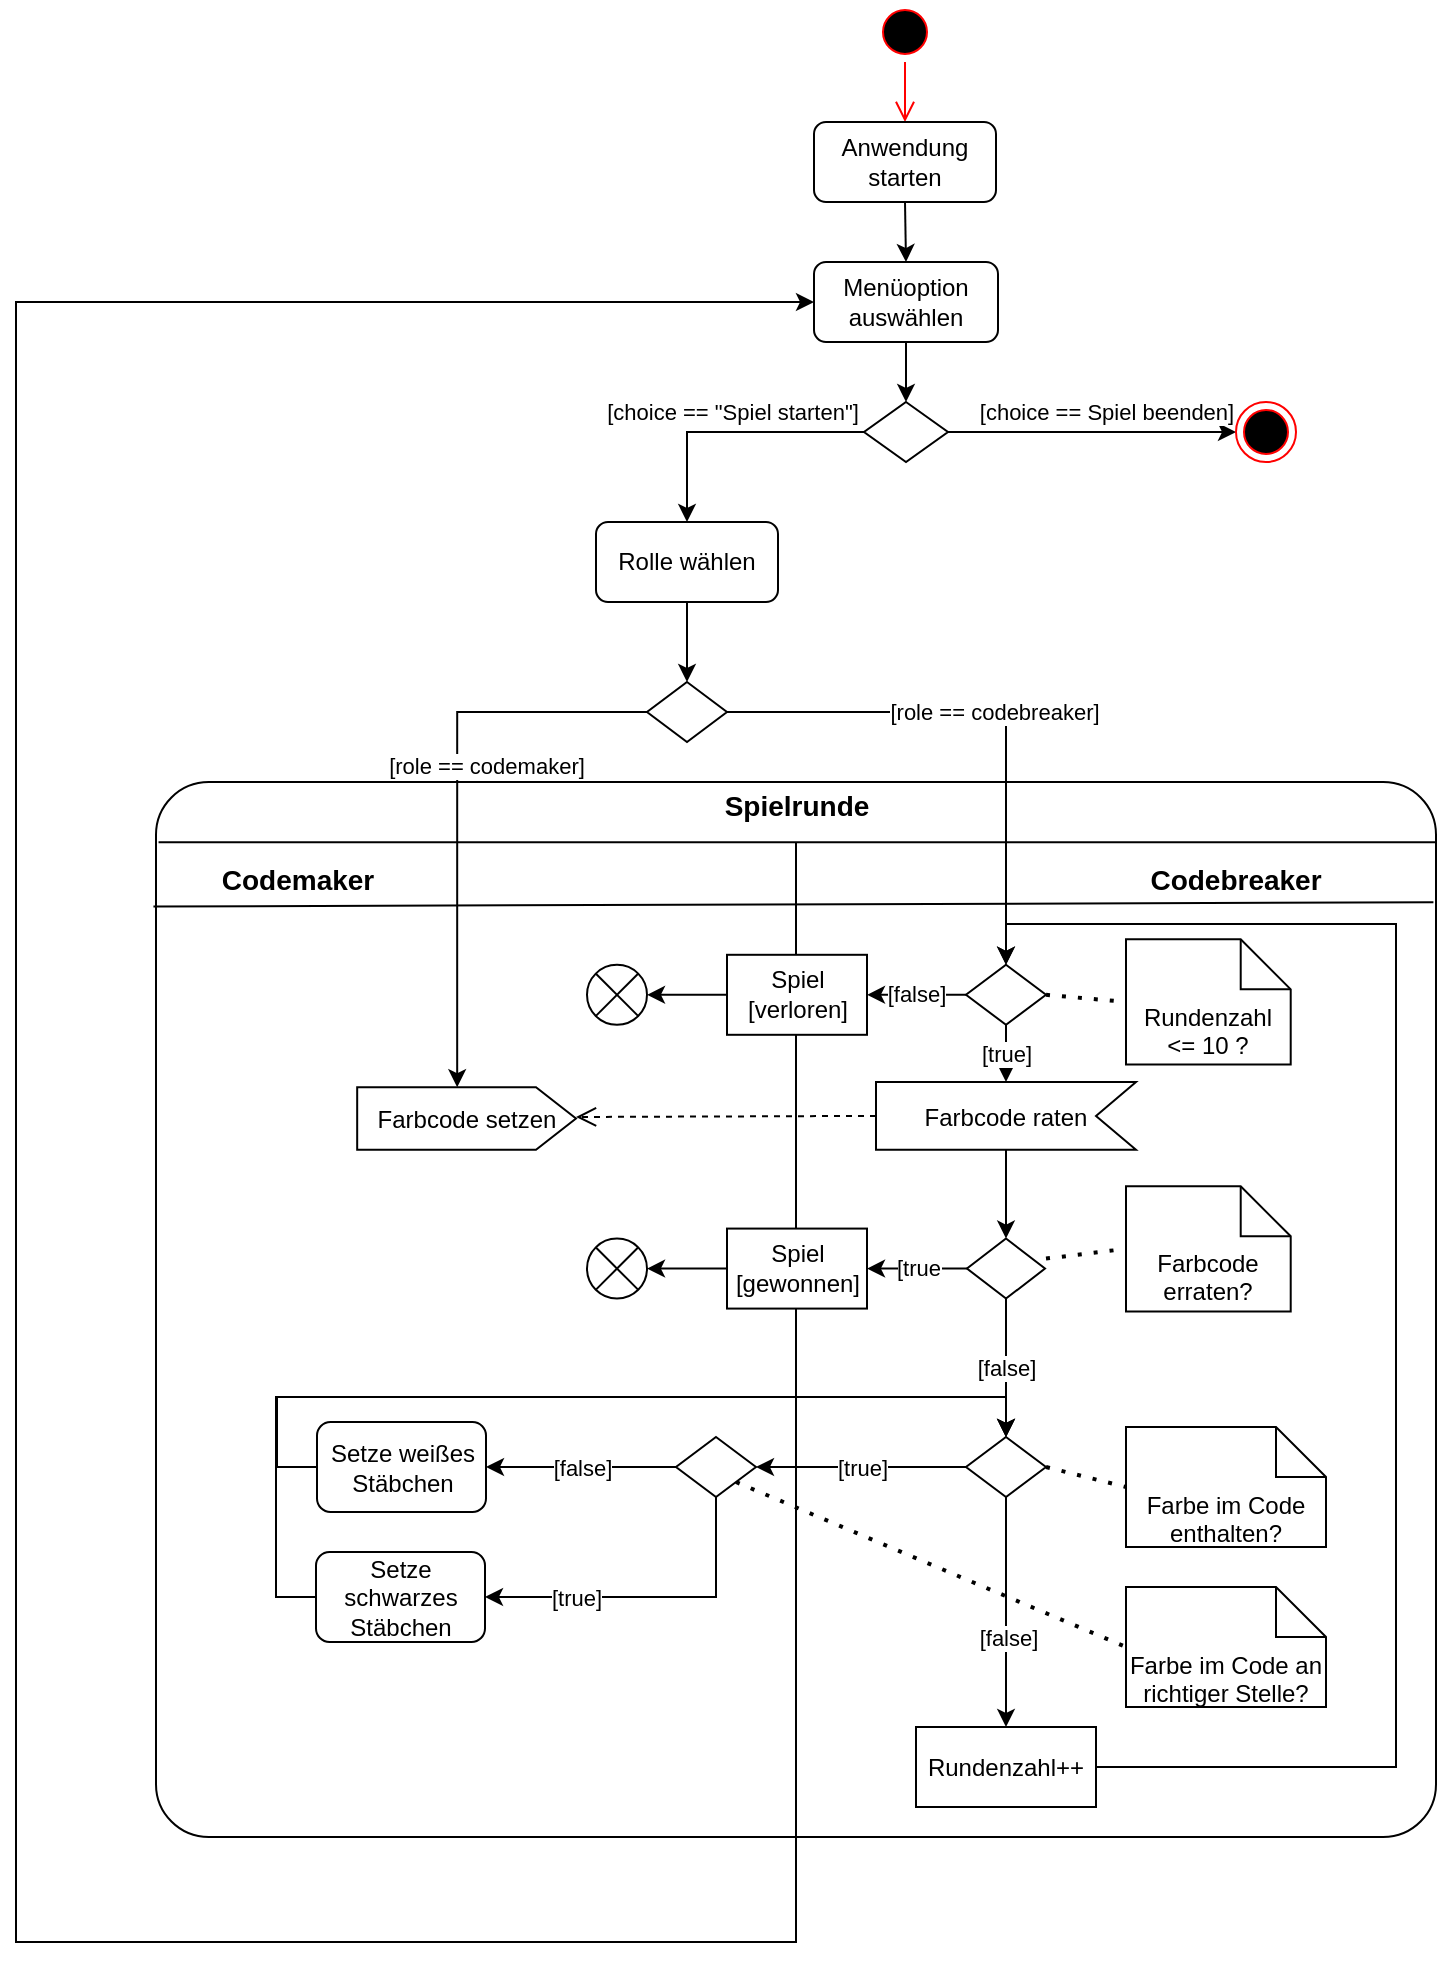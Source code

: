 <mxfile version="21.2.8" type="device">
  <diagram name="Page-1" id="C5HD7RrzjU2cgvFhT7br">
    <mxGraphModel dx="2284" dy="846" grid="1" gridSize="10" guides="1" tooltips="1" connect="1" arrows="1" fold="1" page="1" pageScale="1" pageWidth="850" pageHeight="1100" math="0" shadow="0">
      <root>
        <mxCell id="0" />
        <mxCell id="1" parent="0" />
        <mxCell id="xfgqFInzrt2F2nNXEhMC-96" style="edgeStyle=orthogonalEdgeStyle;rounded=0;orthogonalLoop=1;jettySize=auto;html=1;exitX=0.5;exitY=1;exitDx=0;exitDy=0;entryX=0;entryY=0.5;entryDx=0;entryDy=0;" parent="1" source="xfgqFInzrt2F2nNXEhMC-44" target="6mnyKnMKoBdTDlpZ-iiz-33" edge="1">
          <mxGeometry relative="1" as="geometry">
            <Array as="points">
              <mxPoint x="350" y="1110" />
              <mxPoint x="-40" y="1110" />
              <mxPoint x="-40" y="290" />
            </Array>
          </mxGeometry>
        </mxCell>
        <mxCell id="xfgqFInzrt2F2nNXEhMC-44" value="" style="rounded=1;whiteSpace=wrap;html=1;container=0;arcSize=5;" parent="1" vertex="1">
          <mxGeometry x="30" y="530" width="640" height="527.5" as="geometry" />
        </mxCell>
        <mxCell id="6mnyKnMKoBdTDlpZ-iiz-1" value="" style="ellipse;html=1;shape=startState;fillColor=#000000;strokeColor=#ff0000;" parent="1" vertex="1">
          <mxGeometry x="389.5" y="140" width="30" height="30" as="geometry" />
        </mxCell>
        <mxCell id="6mnyKnMKoBdTDlpZ-iiz-2" value="" style="edgeStyle=orthogonalEdgeStyle;html=1;verticalAlign=bottom;endArrow=open;endSize=8;strokeColor=#ff0000;rounded=0;entryX=0.5;entryY=0;entryDx=0;entryDy=0;" parent="1" source="6mnyKnMKoBdTDlpZ-iiz-1" target="6mnyKnMKoBdTDlpZ-iiz-4" edge="1">
          <mxGeometry relative="1" as="geometry">
            <mxPoint x="398" y="210" as="targetPoint" />
          </mxGeometry>
        </mxCell>
        <mxCell id="6mnyKnMKoBdTDlpZ-iiz-34" style="edgeStyle=orthogonalEdgeStyle;rounded=0;orthogonalLoop=1;jettySize=auto;html=1;exitX=0.5;exitY=1;exitDx=0;exitDy=0;entryX=0.5;entryY=0;entryDx=0;entryDy=0;" parent="1" source="6mnyKnMKoBdTDlpZ-iiz-4" target="6mnyKnMKoBdTDlpZ-iiz-33" edge="1">
          <mxGeometry relative="1" as="geometry" />
        </mxCell>
        <mxCell id="6mnyKnMKoBdTDlpZ-iiz-4" value="&lt;div&gt;Anwendung starten&lt;/div&gt;" style="rounded=1;whiteSpace=wrap;html=1;" parent="1" vertex="1">
          <mxGeometry x="359" y="200" width="91" height="40" as="geometry" />
        </mxCell>
        <mxCell id="6mnyKnMKoBdTDlpZ-iiz-15" style="edgeStyle=orthogonalEdgeStyle;rounded=0;orthogonalLoop=1;jettySize=auto;html=1;exitX=0;exitY=0.5;exitDx=0;exitDy=0;entryX=0.5;entryY=0;entryDx=0;entryDy=0;" parent="1" source="6mnyKnMKoBdTDlpZ-iiz-7" target="6mnyKnMKoBdTDlpZ-iiz-21" edge="1">
          <mxGeometry relative="1" as="geometry">
            <mxPoint x="210" y="420" as="targetPoint" />
          </mxGeometry>
        </mxCell>
        <mxCell id="6mnyKnMKoBdTDlpZ-iiz-36" value="[choice == &quot;Spiel starten&quot;]" style="edgeLabel;html=1;align=center;verticalAlign=middle;resizable=0;points=[];" parent="6mnyKnMKoBdTDlpZ-iiz-15" vertex="1" connectable="0">
          <mxGeometry x="-0.395" relative="1" as="geometry">
            <mxPoint x="-26" y="-10" as="offset" />
          </mxGeometry>
        </mxCell>
        <mxCell id="6mnyKnMKoBdTDlpZ-iiz-17" style="edgeStyle=orthogonalEdgeStyle;rounded=0;orthogonalLoop=1;jettySize=auto;html=1;exitX=1;exitY=0.5;exitDx=0;exitDy=0;entryX=0;entryY=0.5;entryDx=0;entryDy=0;" parent="1" source="6mnyKnMKoBdTDlpZ-iiz-7" target="6mnyKnMKoBdTDlpZ-iiz-12" edge="1">
          <mxGeometry relative="1" as="geometry">
            <mxPoint x="613" y="520" as="targetPoint" />
          </mxGeometry>
        </mxCell>
        <mxCell id="6mnyKnMKoBdTDlpZ-iiz-37" value="[choice == Spiel beenden]" style="edgeLabel;html=1;align=center;verticalAlign=middle;resizable=0;points=[];" parent="6mnyKnMKoBdTDlpZ-iiz-17" vertex="1" connectable="0">
          <mxGeometry x="-0.535" y="1" relative="1" as="geometry">
            <mxPoint x="45" y="-9" as="offset" />
          </mxGeometry>
        </mxCell>
        <mxCell id="6mnyKnMKoBdTDlpZ-iiz-7" value="" style="rhombus;whiteSpace=wrap;html=1;" parent="1" vertex="1">
          <mxGeometry x="384" y="340" width="42" height="30" as="geometry" />
        </mxCell>
        <mxCell id="6mnyKnMKoBdTDlpZ-iiz-12" value="" style="ellipse;html=1;shape=endState;fillColor=#000000;strokeColor=#ff0000;" parent="1" vertex="1">
          <mxGeometry x="570" y="340" width="30" height="30" as="geometry" />
        </mxCell>
        <mxCell id="6mnyKnMKoBdTDlpZ-iiz-24" style="edgeStyle=orthogonalEdgeStyle;rounded=0;orthogonalLoop=1;jettySize=auto;html=1;exitX=0.5;exitY=1;exitDx=0;exitDy=0;entryX=0.5;entryY=0;entryDx=0;entryDy=0;" parent="1" source="6mnyKnMKoBdTDlpZ-iiz-21" target="6mnyKnMKoBdTDlpZ-iiz-23" edge="1">
          <mxGeometry relative="1" as="geometry" />
        </mxCell>
        <mxCell id="6mnyKnMKoBdTDlpZ-iiz-21" value="&lt;div&gt;Rolle wählen&lt;/div&gt;" style="rounded=1;whiteSpace=wrap;html=1;" parent="1" vertex="1">
          <mxGeometry x="250" y="400" width="91" height="40" as="geometry" />
        </mxCell>
        <mxCell id="6mnyKnMKoBdTDlpZ-iiz-29" style="edgeStyle=orthogonalEdgeStyle;rounded=0;orthogonalLoop=1;jettySize=auto;html=1;exitX=0;exitY=0.5;exitDx=0;exitDy=0;entryX=0;entryY=0;entryDx=50;entryDy=0;entryPerimeter=0;" parent="1" source="6mnyKnMKoBdTDlpZ-iiz-23" target="xfgqFInzrt2F2nNXEhMC-38" edge="1">
          <mxGeometry relative="1" as="geometry">
            <mxPoint x="165" y="540" as="targetPoint" />
          </mxGeometry>
        </mxCell>
        <mxCell id="6mnyKnMKoBdTDlpZ-iiz-31" value="[role == codemaker]" style="edgeLabel;html=1;align=center;verticalAlign=middle;resizable=0;points=[];" parent="6mnyKnMKoBdTDlpZ-iiz-29" vertex="1" connectable="0">
          <mxGeometry x="-0.091" y="3" relative="1" as="geometry">
            <mxPoint x="11" y="-7" as="offset" />
          </mxGeometry>
        </mxCell>
        <mxCell id="xfgqFInzrt2F2nNXEhMC-80" value="[role == codebreaker]" style="edgeStyle=orthogonalEdgeStyle;rounded=0;orthogonalLoop=1;jettySize=auto;html=1;exitX=1;exitY=0.5;exitDx=0;exitDy=0;entryX=0.5;entryY=0;entryDx=0;entryDy=0;" parent="1" source="6mnyKnMKoBdTDlpZ-iiz-23" target="xfgqFInzrt2F2nNXEhMC-6" edge="1">
          <mxGeometry relative="1" as="geometry">
            <mxPoint x="455" y="560" as="targetPoint" />
          </mxGeometry>
        </mxCell>
        <mxCell id="6mnyKnMKoBdTDlpZ-iiz-23" value="" style="rhombus;whiteSpace=wrap;html=1;" parent="1" vertex="1">
          <mxGeometry x="275.5" y="480" width="40" height="30" as="geometry" />
        </mxCell>
        <mxCell id="6mnyKnMKoBdTDlpZ-iiz-35" style="edgeStyle=orthogonalEdgeStyle;rounded=0;orthogonalLoop=1;jettySize=auto;html=1;exitX=0.5;exitY=1;exitDx=0;exitDy=0;" parent="1" source="6mnyKnMKoBdTDlpZ-iiz-33" target="6mnyKnMKoBdTDlpZ-iiz-7" edge="1">
          <mxGeometry relative="1" as="geometry" />
        </mxCell>
        <mxCell id="6mnyKnMKoBdTDlpZ-iiz-33" value="Menüoption auswählen" style="rounded=1;whiteSpace=wrap;html=1;" parent="1" vertex="1">
          <mxGeometry x="359" y="270" width="92" height="40" as="geometry" />
        </mxCell>
        <mxCell id="xfgqFInzrt2F2nNXEhMC-84" value="[true" style="edgeStyle=orthogonalEdgeStyle;rounded=0;orthogonalLoop=1;jettySize=auto;html=1;exitX=0;exitY=0.5;exitDx=0;exitDy=0;entryX=1;entryY=0.5;entryDx=0;entryDy=0;" parent="1" source="6mnyKnMKoBdTDlpZ-iiz-58" target="6mnyKnMKoBdTDlpZ-iiz-45" edge="1">
          <mxGeometry relative="1" as="geometry" />
        </mxCell>
        <mxCell id="-JMtcEVkYMEbGsDYnE0R-2" value="[false]" style="edgeStyle=orthogonalEdgeStyle;rounded=0;orthogonalLoop=1;jettySize=auto;html=1;exitX=0.5;exitY=1;exitDx=0;exitDy=0;entryX=0.5;entryY=0;entryDx=0;entryDy=0;" edge="1" parent="1" source="6mnyKnMKoBdTDlpZ-iiz-58" target="xfgqFInzrt2F2nNXEhMC-55">
          <mxGeometry relative="1" as="geometry" />
        </mxCell>
        <mxCell id="6mnyKnMKoBdTDlpZ-iiz-58" value="" style="rhombus;whiteSpace=wrap;html=1;container=0;" parent="1" vertex="1">
          <mxGeometry x="435.5" y="758.29" width="39" height="30" as="geometry" />
        </mxCell>
        <mxCell id="xfgqFInzrt2F2nNXEhMC-19" value="[false]" style="edgeStyle=orthogonalEdgeStyle;rounded=0;orthogonalLoop=1;jettySize=auto;html=1;exitX=0;exitY=0.5;exitDx=0;exitDy=0;entryX=1;entryY=0.5;entryDx=0;entryDy=0;" parent="1" source="xfgqFInzrt2F2nNXEhMC-6" target="6mnyKnMKoBdTDlpZ-iiz-44" edge="1">
          <mxGeometry relative="1" as="geometry" />
        </mxCell>
        <mxCell id="-JMtcEVkYMEbGsDYnE0R-1" value="[true]" style="edgeStyle=orthogonalEdgeStyle;rounded=0;orthogonalLoop=1;jettySize=auto;html=1;exitX=0.5;exitY=1;exitDx=0;exitDy=0;entryX=0;entryY=0;entryDx=65;entryDy=0;entryPerimeter=0;" edge="1" parent="1" source="xfgqFInzrt2F2nNXEhMC-6" target="xfgqFInzrt2F2nNXEhMC-39">
          <mxGeometry relative="1" as="geometry" />
        </mxCell>
        <mxCell id="xfgqFInzrt2F2nNXEhMC-6" value="" style="rhombus;whiteSpace=wrap;html=1;container=0;" parent="1" vertex="1">
          <mxGeometry x="435" y="621.4" width="40" height="30" as="geometry" />
        </mxCell>
        <mxCell id="xfgqFInzrt2F2nNXEhMC-10" value="" style="endArrow=none;dashed=1;html=1;dashPattern=1 3;strokeWidth=2;rounded=0;entryX=0;entryY=0.5;entryDx=0;entryDy=0;entryPerimeter=0;" parent="1" target="xfgqFInzrt2F2nNXEhMC-9" edge="1">
          <mxGeometry width="50" height="50" relative="1" as="geometry">
            <mxPoint x="475" y="768.29" as="sourcePoint" />
            <mxPoint x="435" y="698.29" as="targetPoint" />
          </mxGeometry>
        </mxCell>
        <mxCell id="xfgqFInzrt2F2nNXEhMC-68" value="[true]&lt;br&gt;" style="edgeStyle=orthogonalEdgeStyle;rounded=0;orthogonalLoop=1;jettySize=auto;html=1;exitX=0;exitY=0.5;exitDx=0;exitDy=0;entryX=1;entryY=0.5;entryDx=0;entryDy=0;" parent="1" source="xfgqFInzrt2F2nNXEhMC-55" target="xfgqFInzrt2F2nNXEhMC-67" edge="1">
          <mxGeometry relative="1" as="geometry" />
        </mxCell>
        <mxCell id="xfgqFInzrt2F2nNXEhMC-73" style="edgeStyle=orthogonalEdgeStyle;rounded=0;orthogonalLoop=1;jettySize=auto;html=1;exitX=0.5;exitY=1;exitDx=0;exitDy=0;entryX=0.5;entryY=0;entryDx=0;entryDy=0;" parent="1" source="xfgqFInzrt2F2nNXEhMC-55" target="xfgqFInzrt2F2nNXEhMC-72" edge="1">
          <mxGeometry relative="1" as="geometry" />
        </mxCell>
        <mxCell id="xfgqFInzrt2F2nNXEhMC-74" value="[false]" style="edgeLabel;html=1;align=center;verticalAlign=middle;resizable=0;points=[];container=0;" parent="xfgqFInzrt2F2nNXEhMC-73" vertex="1" connectable="0">
          <mxGeometry x="0.217" y="1" relative="1" as="geometry">
            <mxPoint as="offset" />
          </mxGeometry>
        </mxCell>
        <mxCell id="xfgqFInzrt2F2nNXEhMC-55" value="" style="rhombus;whiteSpace=wrap;html=1;container=0;" parent="1" vertex="1">
          <mxGeometry x="435" y="857.5" width="40" height="30" as="geometry" />
        </mxCell>
        <mxCell id="xfgqFInzrt2F2nNXEhMC-59" value="Farbe im Code enthalten?" style="shape=note2;boundedLbl=1;whiteSpace=wrap;html=1;size=25;verticalAlign=top;align=center;container=0;" parent="1" vertex="1">
          <mxGeometry x="515" y="852.5" width="100" height="60" as="geometry" />
        </mxCell>
        <mxCell id="xfgqFInzrt2F2nNXEhMC-60" value="" style="endArrow=none;dashed=1;html=1;dashPattern=1 3;strokeWidth=2;rounded=0;exitX=1;exitY=0.5;exitDx=0;exitDy=0;entryX=0;entryY=0.5;entryDx=0;entryDy=0;entryPerimeter=0;" parent="1" source="xfgqFInzrt2F2nNXEhMC-55" target="xfgqFInzrt2F2nNXEhMC-59" edge="1">
          <mxGeometry width="50" height="50" relative="1" as="geometry">
            <mxPoint x="485" y="827.5" as="sourcePoint" />
            <mxPoint x="525" y="827.5" as="targetPoint" />
          </mxGeometry>
        </mxCell>
        <mxCell id="xfgqFInzrt2F2nNXEhMC-76" style="edgeStyle=orthogonalEdgeStyle;rounded=0;orthogonalLoop=1;jettySize=auto;html=1;exitX=0;exitY=0.5;exitDx=0;exitDy=0;entryX=0.5;entryY=0;entryDx=0;entryDy=0;" parent="1" source="xfgqFInzrt2F2nNXEhMC-61" target="xfgqFInzrt2F2nNXEhMC-55" edge="1">
          <mxGeometry relative="1" as="geometry" />
        </mxCell>
        <mxCell id="xfgqFInzrt2F2nNXEhMC-61" value="Setze weißes Stäbchen" style="rounded=1;whiteSpace=wrap;html=1;container=0;" parent="1" vertex="1">
          <mxGeometry x="110.5" y="850" width="84.5" height="45" as="geometry" />
        </mxCell>
        <mxCell id="xfgqFInzrt2F2nNXEhMC-77" style="edgeStyle=orthogonalEdgeStyle;rounded=0;orthogonalLoop=1;jettySize=auto;html=1;exitX=0;exitY=0.5;exitDx=0;exitDy=0;entryX=0.5;entryY=0;entryDx=0;entryDy=0;" parent="1" source="xfgqFInzrt2F2nNXEhMC-63" target="xfgqFInzrt2F2nNXEhMC-55" edge="1">
          <mxGeometry relative="1" as="geometry" />
        </mxCell>
        <mxCell id="xfgqFInzrt2F2nNXEhMC-63" value="Setze schwarzes Stäbchen" style="rounded=1;whiteSpace=wrap;html=1;container=0;" parent="1" vertex="1">
          <mxGeometry x="110" y="915" width="84.5" height="45" as="geometry" />
        </mxCell>
        <mxCell id="xfgqFInzrt2F2nNXEhMC-65" value="Farbe im Code an richtiger Stelle?" style="shape=note2;boundedLbl=1;whiteSpace=wrap;html=1;size=25;verticalAlign=top;align=center;container=0;" parent="1" vertex="1">
          <mxGeometry x="515" y="932.5" width="100" height="60" as="geometry" />
        </mxCell>
        <mxCell id="xfgqFInzrt2F2nNXEhMC-66" value="" style="endArrow=none;dashed=1;html=1;dashPattern=1 3;strokeWidth=2;rounded=0;exitX=1;exitY=1;exitDx=0;exitDy=0;entryX=0;entryY=0.5;entryDx=0;entryDy=0;entryPerimeter=0;" parent="1" source="xfgqFInzrt2F2nNXEhMC-67" target="xfgqFInzrt2F2nNXEhMC-65" edge="1">
          <mxGeometry width="50" height="50" relative="1" as="geometry">
            <mxPoint x="419.5" y="937.5" as="sourcePoint" />
            <mxPoint x="470" y="902.5" as="targetPoint" />
          </mxGeometry>
        </mxCell>
        <mxCell id="xfgqFInzrt2F2nNXEhMC-70" value="[false]" style="edgeStyle=orthogonalEdgeStyle;rounded=0;orthogonalLoop=1;jettySize=auto;html=1;exitX=0;exitY=0.5;exitDx=0;exitDy=0;entryX=1;entryY=0.5;entryDx=0;entryDy=0;" parent="1" source="xfgqFInzrt2F2nNXEhMC-67" target="xfgqFInzrt2F2nNXEhMC-61" edge="1">
          <mxGeometry relative="1" as="geometry" />
        </mxCell>
        <mxCell id="xfgqFInzrt2F2nNXEhMC-71" value="[true]" style="edgeStyle=orthogonalEdgeStyle;rounded=0;orthogonalLoop=1;jettySize=auto;html=1;exitX=0.5;exitY=1;exitDx=0;exitDy=0;entryX=1;entryY=0.5;entryDx=0;entryDy=0;" parent="1" source="xfgqFInzrt2F2nNXEhMC-67" target="xfgqFInzrt2F2nNXEhMC-63" edge="1">
          <mxGeometry x="0.45" relative="1" as="geometry">
            <mxPoint as="offset" />
          </mxGeometry>
        </mxCell>
        <mxCell id="xfgqFInzrt2F2nNXEhMC-67" value="" style="rhombus;whiteSpace=wrap;html=1;container=0;" parent="1" vertex="1">
          <mxGeometry x="290" y="857.5" width="40" height="30" as="geometry" />
        </mxCell>
        <mxCell id="-JMtcEVkYMEbGsDYnE0R-3" style="edgeStyle=orthogonalEdgeStyle;rounded=0;orthogonalLoop=1;jettySize=auto;html=1;exitX=1;exitY=0.5;exitDx=0;exitDy=0;entryX=0.5;entryY=0;entryDx=0;entryDy=0;" edge="1" parent="1" source="xfgqFInzrt2F2nNXEhMC-72" target="xfgqFInzrt2F2nNXEhMC-6">
          <mxGeometry relative="1" as="geometry">
            <Array as="points">
              <mxPoint x="650" y="1023" />
              <mxPoint x="650" y="601" />
              <mxPoint x="455" y="601" />
            </Array>
          </mxGeometry>
        </mxCell>
        <mxCell id="xfgqFInzrt2F2nNXEhMC-72" value="Rundenzahl++" style="rounded=0;whiteSpace=wrap;html=1;container=0;" parent="1" vertex="1">
          <mxGeometry x="410" y="1002.5" width="90" height="40" as="geometry" />
        </mxCell>
        <mxCell id="xfgqFInzrt2F2nNXEhMC-16" value="" style="endArrow=none;dashed=1;html=1;dashPattern=1 3;strokeWidth=2;rounded=0;entryX=0;entryY=0.5;entryDx=0;entryDy=0;entryPerimeter=0;exitX=1;exitY=0.5;exitDx=0;exitDy=0;" parent="1" source="xfgqFInzrt2F2nNXEhMC-6" target="xfgqFInzrt2F2nNXEhMC-15" edge="1">
          <mxGeometry width="50" height="50" relative="1" as="geometry">
            <mxPoint x="475" y="658.9" as="sourcePoint" />
            <mxPoint x="565" y="558.9" as="targetPoint" />
          </mxGeometry>
        </mxCell>
        <mxCell id="xfgqFInzrt2F2nNXEhMC-45" value="&lt;font style=&quot;font-size: 14px;&quot;&gt;&lt;b&gt;Spielrunde&lt;/b&gt;&lt;/font&gt;" style="text;html=1;strokeColor=none;fillColor=none;align=center;verticalAlign=middle;whiteSpace=wrap;rounded=0;container=0;" parent="1" vertex="1">
          <mxGeometry x="322.026" y="520" width="56.949" height="44.318" as="geometry" />
        </mxCell>
        <mxCell id="xfgqFInzrt2F2nNXEhMC-38" value="&lt;font style=&quot;font-size: 12px;&quot;&gt;Farbcode setzen&lt;/font&gt;" style="html=1;shape=mxgraph.infographic.ribbonSimple;notch1=0;notch2=20;align=center;verticalAlign=middle;fontSize=14;fontStyle=0;fillColor=#FFFFFF;whiteSpace=wrap;container=0;" parent="1" vertex="1">
          <mxGeometry x="130.59" y="682.61" width="109.41" height="31.28" as="geometry" />
        </mxCell>
        <mxCell id="xfgqFInzrt2F2nNXEhMC-100" value="" style="edgeStyle=orthogonalEdgeStyle;rounded=0;orthogonalLoop=1;jettySize=auto;html=1;exitX=0;exitY=0;exitDx=65;exitDy=33.89;exitPerimeter=0;entryX=0.5;entryY=0;entryDx=0;entryDy=0;" parent="1" source="xfgqFInzrt2F2nNXEhMC-39" target="6mnyKnMKoBdTDlpZ-iiz-58" edge="1">
          <mxGeometry relative="1" as="geometry" />
        </mxCell>
        <mxCell id="xfgqFInzrt2F2nNXEhMC-39" value="&lt;font style=&quot;font-size: 12px;&quot;&gt;Farbcode raten&lt;/font&gt;" style="html=1;shape=mxgraph.infographic.ribbonSimple;notch1=20;notch2=0;align=center;verticalAlign=middle;fontSize=14;fontStyle=0;flipH=1;fillColor=#FFFFFF;whiteSpace=wrap;container=0;" parent="1" vertex="1">
          <mxGeometry x="390" y="680" width="130" height="33.89" as="geometry" />
        </mxCell>
        <mxCell id="xfgqFInzrt2F2nNXEhMC-15" value="Rundenzahl &lt;br&gt;&amp;lt;= 10 ?" style="shape=note2;boundedLbl=1;whiteSpace=wrap;html=1;size=25;verticalAlign=top;align=center;container=0;" parent="1" vertex="1">
          <mxGeometry x="515.002" y="608.673" width="82.353" height="62.567" as="geometry" />
        </mxCell>
        <mxCell id="xfgqFInzrt2F2nNXEhMC-9" value="Farbcode erraten?" style="shape=note2;boundedLbl=1;whiteSpace=wrap;html=1;size=25;verticalAlign=top;align=center;container=0;" parent="1" vertex="1">
          <mxGeometry x="515.002" y="732.14" width="82.353" height="62.567" as="geometry" />
        </mxCell>
        <mxCell id="xfgqFInzrt2F2nNXEhMC-81" value="" style="endArrow=none;html=1;rounded=0;exitX=0.002;exitY=0.057;exitDx=0;exitDy=0;exitPerimeter=0;entryX=1;entryY=0.057;entryDx=0;entryDy=0;entryPerimeter=0;" parent="1" source="xfgqFInzrt2F2nNXEhMC-44" target="xfgqFInzrt2F2nNXEhMC-44" edge="1">
          <mxGeometry width="50" height="50" relative="1" as="geometry">
            <mxPoint x="100" y="730" as="sourcePoint" />
            <mxPoint x="150" y="680" as="targetPoint" />
          </mxGeometry>
        </mxCell>
        <mxCell id="xfgqFInzrt2F2nNXEhMC-82" value="" style="endArrow=none;html=1;rounded=0;exitX=0.5;exitY=1;exitDx=0;exitDy=0;" parent="1" source="xfgqFInzrt2F2nNXEhMC-44" edge="1">
          <mxGeometry width="50" height="50" relative="1" as="geometry">
            <mxPoint x="100" y="730" as="sourcePoint" />
            <mxPoint x="350" y="560" as="targetPoint" />
          </mxGeometry>
        </mxCell>
        <mxCell id="xfgqFInzrt2F2nNXEhMC-94" style="edgeStyle=orthogonalEdgeStyle;rounded=0;orthogonalLoop=1;jettySize=auto;html=1;exitX=0;exitY=0.5;exitDx=0;exitDy=0;entryX=1;entryY=0.5;entryDx=0;entryDy=0;" parent="1" source="6mnyKnMKoBdTDlpZ-iiz-45" target="xfgqFInzrt2F2nNXEhMC-92" edge="1">
          <mxGeometry relative="1" as="geometry" />
        </mxCell>
        <mxCell id="6mnyKnMKoBdTDlpZ-iiz-45" value="Spiel [gewonnen]" style="rounded=0;whiteSpace=wrap;html=1;container=0;" parent="1" vertex="1">
          <mxGeometry x="315.5" y="753.29" width="70" height="40" as="geometry" />
        </mxCell>
        <mxCell id="xfgqFInzrt2F2nNXEhMC-95" style="edgeStyle=orthogonalEdgeStyle;rounded=0;orthogonalLoop=1;jettySize=auto;html=1;exitX=0;exitY=0.5;exitDx=0;exitDy=0;entryX=1;entryY=0.5;entryDx=0;entryDy=0;" parent="1" source="6mnyKnMKoBdTDlpZ-iiz-44" target="xfgqFInzrt2F2nNXEhMC-93" edge="1">
          <mxGeometry relative="1" as="geometry" />
        </mxCell>
        <mxCell id="6mnyKnMKoBdTDlpZ-iiz-44" value="&lt;div&gt;Spiel&lt;/div&gt;&lt;div&gt;[verloren]&lt;br&gt;&lt;/div&gt;" style="rounded=0;whiteSpace=wrap;html=1;container=0;" parent="1" vertex="1">
          <mxGeometry x="315.5" y="616.4" width="70" height="40" as="geometry" />
        </mxCell>
        <mxCell id="xfgqFInzrt2F2nNXEhMC-86" value="" style="endArrow=none;html=1;rounded=0;exitX=-0.002;exitY=0.118;exitDx=0;exitDy=0;exitPerimeter=0;entryX=0.998;entryY=0.114;entryDx=0;entryDy=0;entryPerimeter=0;" parent="1" source="xfgqFInzrt2F2nNXEhMC-44" target="xfgqFInzrt2F2nNXEhMC-44" edge="1">
          <mxGeometry width="50" height="50" relative="1" as="geometry">
            <mxPoint x="100" y="730" as="sourcePoint" />
            <mxPoint x="640" y="590" as="targetPoint" />
          </mxGeometry>
        </mxCell>
        <mxCell id="xfgqFInzrt2F2nNXEhMC-87" value="&lt;font style=&quot;font-size: 14px;&quot;&gt;&lt;b&gt;Codemaker&lt;/b&gt;&lt;/font&gt;" style="text;html=1;strokeColor=none;fillColor=none;align=center;verticalAlign=middle;whiteSpace=wrap;rounded=0;" parent="1" vertex="1">
          <mxGeometry x="70.59" y="564.32" width="60" height="30" as="geometry" />
        </mxCell>
        <mxCell id="xfgqFInzrt2F2nNXEhMC-88" value="&lt;font style=&quot;font-size: 14px;&quot;&gt;&lt;b&gt;Codebreaker&lt;/b&gt;&lt;/font&gt;" style="text;html=1;strokeColor=none;fillColor=none;align=center;verticalAlign=middle;whiteSpace=wrap;rounded=0;" parent="1" vertex="1">
          <mxGeometry x="540" y="564.32" width="60" height="30" as="geometry" />
        </mxCell>
        <mxCell id="xfgqFInzrt2F2nNXEhMC-90" value="" style="html=1;verticalAlign=bottom;endArrow=open;dashed=1;endSize=8;edgeStyle=elbowEdgeStyle;elbow=vertical;curved=0;rounded=0;exitX=1;exitY=0.5;exitDx=0;exitDy=0;exitPerimeter=0;entryX=1;entryY=0.5;entryDx=0;entryDy=0;entryPerimeter=0;" parent="1" source="xfgqFInzrt2F2nNXEhMC-39" edge="1">
          <mxGeometry relative="1" as="geometry">
            <mxPoint x="170" y="758.29" as="sourcePoint" />
            <mxPoint x="240" y="698.25" as="targetPoint" />
          </mxGeometry>
        </mxCell>
        <mxCell id="xfgqFInzrt2F2nNXEhMC-92" value="" style="shape=sumEllipse;perimeter=ellipsePerimeter;html=1;backgroundOutline=1;" parent="1" vertex="1">
          <mxGeometry x="245.5" y="758.29" width="30" height="30" as="geometry" />
        </mxCell>
        <mxCell id="xfgqFInzrt2F2nNXEhMC-93" value="" style="shape=sumEllipse;perimeter=ellipsePerimeter;html=1;backgroundOutline=1;" parent="1" vertex="1">
          <mxGeometry x="245.5" y="621.4" width="30" height="30" as="geometry" />
        </mxCell>
      </root>
    </mxGraphModel>
  </diagram>
</mxfile>
